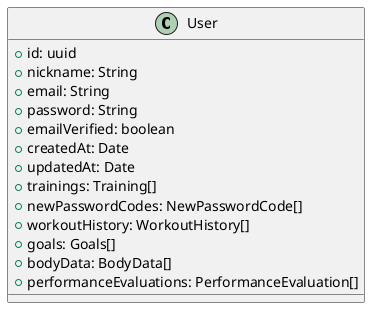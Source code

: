 @startuml

class User {
  + id: uuid
  + nickname: String
  + email: String
  + password: String
  + emailVerified: boolean
  + createdAt: Date
  + updatedAt: Date
  + trainings: Training[]
  + newPasswordCodes: NewPasswordCode[]
  + workoutHistory: WorkoutHistory[]
  + goals: Goals[]
  + bodyData: BodyData[]
  + performanceEvaluations: PerformanceEvaluation[]
}

@enduml